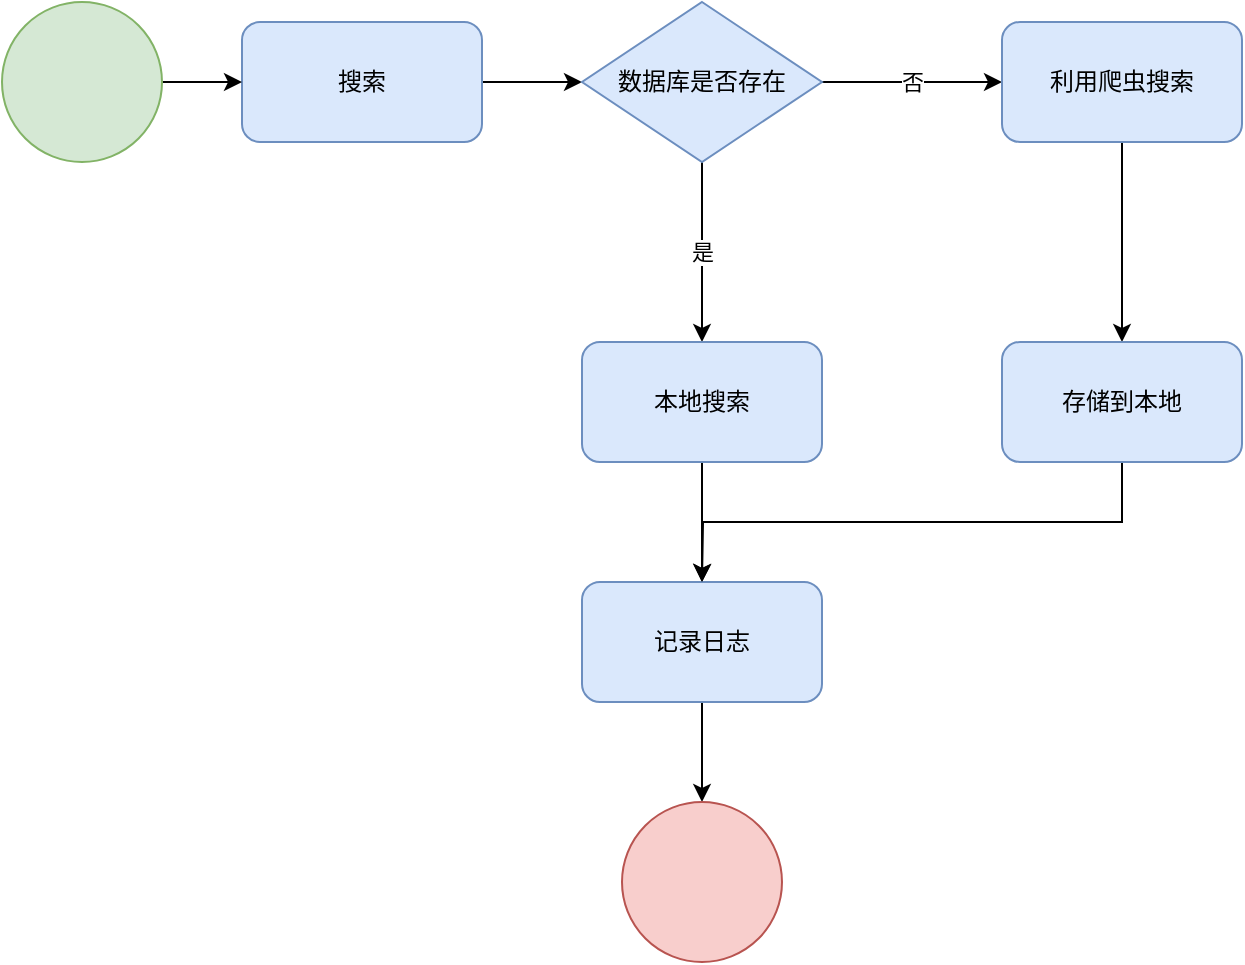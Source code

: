 <mxfile version="20.0.4" type="github">
  <diagram id="JCl5eZCCEW6x7IEp9Bsm" name="Page-1">
    <mxGraphModel dx="1043" dy="716" grid="1" gridSize="10" guides="1" tooltips="1" connect="1" arrows="1" fold="1" page="1" pageScale="1" pageWidth="827" pageHeight="1169" math="0" shadow="0">
      <root>
        <mxCell id="0" />
        <mxCell id="1" parent="0" />
        <mxCell id="xFFywQFFWzlZjc-uIubM-9" value="" style="edgeStyle=orthogonalEdgeStyle;rounded=0;orthogonalLoop=1;jettySize=auto;html=1;" edge="1" parent="1" source="xFFywQFFWzlZjc-uIubM-1" target="xFFywQFFWzlZjc-uIubM-3">
          <mxGeometry relative="1" as="geometry" />
        </mxCell>
        <mxCell id="xFFywQFFWzlZjc-uIubM-1" value="搜索" style="rounded=1;whiteSpace=wrap;html=1;fillColor=#dae8fc;strokeColor=#6c8ebf;" vertex="1" parent="1">
          <mxGeometry x="190" y="50" width="120" height="60" as="geometry" />
        </mxCell>
        <mxCell id="xFFywQFFWzlZjc-uIubM-10" value="是" style="edgeStyle=orthogonalEdgeStyle;rounded=0;orthogonalLoop=1;jettySize=auto;html=1;" edge="1" parent="1" source="xFFywQFFWzlZjc-uIubM-3" target="xFFywQFFWzlZjc-uIubM-4">
          <mxGeometry relative="1" as="geometry" />
        </mxCell>
        <mxCell id="xFFywQFFWzlZjc-uIubM-11" value="否" style="edgeStyle=orthogonalEdgeStyle;rounded=0;orthogonalLoop=1;jettySize=auto;html=1;exitX=1;exitY=0.5;exitDx=0;exitDy=0;" edge="1" parent="1" source="xFFywQFFWzlZjc-uIubM-3" target="xFFywQFFWzlZjc-uIubM-5">
          <mxGeometry relative="1" as="geometry">
            <mxPoint x="530" y="80" as="sourcePoint" />
          </mxGeometry>
        </mxCell>
        <mxCell id="xFFywQFFWzlZjc-uIubM-3" value="数据库是否存在" style="rhombus;whiteSpace=wrap;html=1;fillColor=#dae8fc;strokeColor=#6c8ebf;" vertex="1" parent="1">
          <mxGeometry x="360" y="40" width="120" height="80" as="geometry" />
        </mxCell>
        <mxCell id="xFFywQFFWzlZjc-uIubM-12" value="" style="edgeStyle=orthogonalEdgeStyle;rounded=0;orthogonalLoop=1;jettySize=auto;html=1;" edge="1" parent="1" source="xFFywQFFWzlZjc-uIubM-4" target="xFFywQFFWzlZjc-uIubM-6">
          <mxGeometry relative="1" as="geometry" />
        </mxCell>
        <mxCell id="xFFywQFFWzlZjc-uIubM-4" value="本地搜索" style="rounded=1;whiteSpace=wrap;html=1;fillColor=#dae8fc;strokeColor=#6c8ebf;" vertex="1" parent="1">
          <mxGeometry x="360" y="210" width="120" height="60" as="geometry" />
        </mxCell>
        <mxCell id="xFFywQFFWzlZjc-uIubM-15" style="edgeStyle=orthogonalEdgeStyle;rounded=0;orthogonalLoop=1;jettySize=auto;html=1;exitX=0.5;exitY=1;exitDx=0;exitDy=0;entryX=0.5;entryY=0;entryDx=0;entryDy=0;" edge="1" parent="1" source="xFFywQFFWzlZjc-uIubM-5" target="xFFywQFFWzlZjc-uIubM-13">
          <mxGeometry relative="1" as="geometry" />
        </mxCell>
        <mxCell id="xFFywQFFWzlZjc-uIubM-5" value="利用爬虫搜索" style="rounded=1;whiteSpace=wrap;html=1;fillColor=#dae8fc;strokeColor=#6c8ebf;" vertex="1" parent="1">
          <mxGeometry x="570" y="50" width="120" height="60" as="geometry" />
        </mxCell>
        <mxCell id="xFFywQFFWzlZjc-uIubM-17" value="" style="edgeStyle=orthogonalEdgeStyle;rounded=0;orthogonalLoop=1;jettySize=auto;html=1;" edge="1" parent="1" source="xFFywQFFWzlZjc-uIubM-6" target="xFFywQFFWzlZjc-uIubM-16">
          <mxGeometry relative="1" as="geometry" />
        </mxCell>
        <mxCell id="xFFywQFFWzlZjc-uIubM-6" value="记录日志" style="rounded=1;whiteSpace=wrap;html=1;fillColor=#dae8fc;strokeColor=#6c8ebf;" vertex="1" parent="1">
          <mxGeometry x="360" y="330" width="120" height="60" as="geometry" />
        </mxCell>
        <mxCell id="xFFywQFFWzlZjc-uIubM-8" value="" style="edgeStyle=orthogonalEdgeStyle;rounded=0;orthogonalLoop=1;jettySize=auto;html=1;" edge="1" parent="1" source="xFFywQFFWzlZjc-uIubM-7" target="xFFywQFFWzlZjc-uIubM-1">
          <mxGeometry relative="1" as="geometry" />
        </mxCell>
        <mxCell id="xFFywQFFWzlZjc-uIubM-7" value="" style="ellipse;whiteSpace=wrap;html=1;aspect=fixed;fillColor=#d5e8d4;strokeColor=#82b366;" vertex="1" parent="1">
          <mxGeometry x="70" y="40" width="80" height="80" as="geometry" />
        </mxCell>
        <mxCell id="xFFywQFFWzlZjc-uIubM-14" style="edgeStyle=orthogonalEdgeStyle;rounded=0;orthogonalLoop=1;jettySize=auto;html=1;exitX=0.5;exitY=1;exitDx=0;exitDy=0;" edge="1" parent="1" source="xFFywQFFWzlZjc-uIubM-13">
          <mxGeometry relative="1" as="geometry">
            <mxPoint x="420" y="330" as="targetPoint" />
          </mxGeometry>
        </mxCell>
        <mxCell id="xFFywQFFWzlZjc-uIubM-13" value="存储到本地" style="rounded=1;whiteSpace=wrap;html=1;fillColor=#dae8fc;strokeColor=#6c8ebf;" vertex="1" parent="1">
          <mxGeometry x="570" y="210" width="120" height="60" as="geometry" />
        </mxCell>
        <mxCell id="xFFywQFFWzlZjc-uIubM-16" value="" style="ellipse;whiteSpace=wrap;html=1;aspect=fixed;fillColor=#f8cecc;strokeColor=#b85450;" vertex="1" parent="1">
          <mxGeometry x="380" y="440" width="80" height="80" as="geometry" />
        </mxCell>
      </root>
    </mxGraphModel>
  </diagram>
</mxfile>
